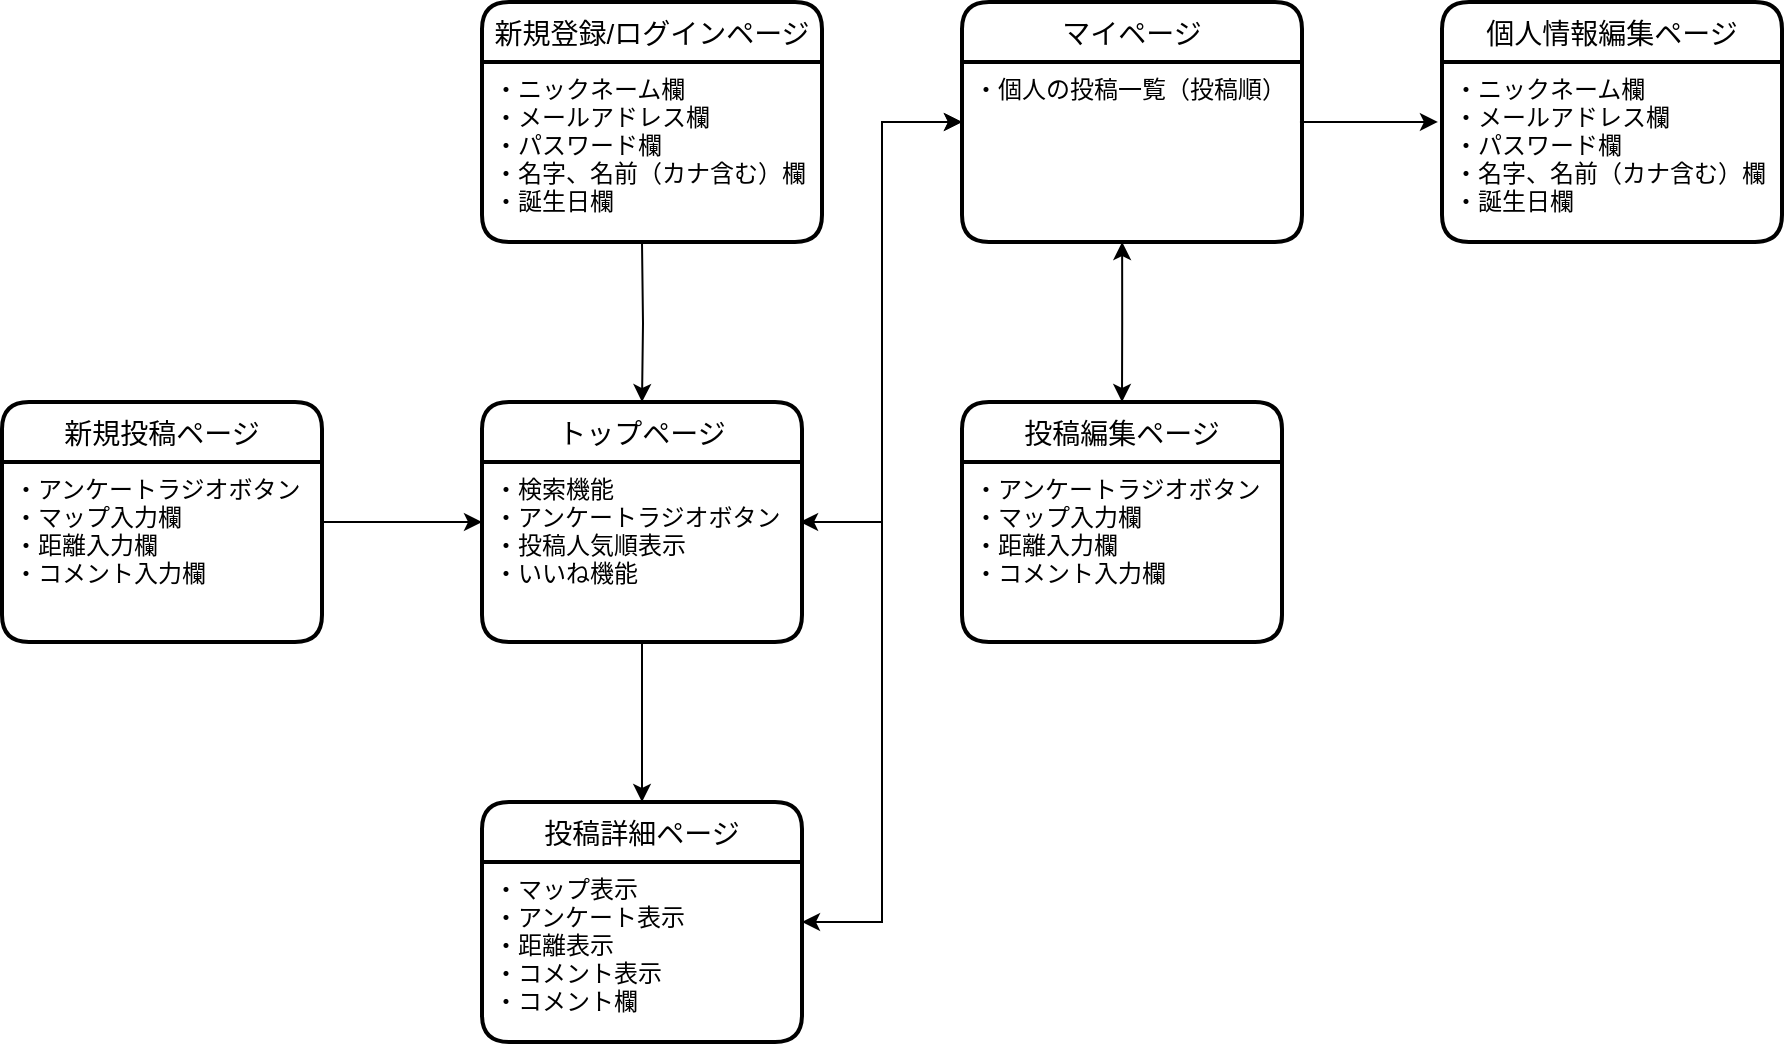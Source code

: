 <mxfile>
    <diagram id="mw03bibbtyBw5qSs5ydJ" name="ページ1">
        <mxGraphModel dx="383" dy="561" grid="1" gridSize="10" guides="1" tooltips="1" connect="1" arrows="1" fold="1" page="1" pageScale="1" pageWidth="1169" pageHeight="827" math="0" shadow="0">
            <root>
                <mxCell id="0"/>
                <mxCell id="1" parent="0"/>
                <mxCell id="3" value="トップページ" style="swimlane;childLayout=stackLayout;horizontal=1;startSize=30;horizontalStack=0;rounded=1;fontSize=14;fontStyle=0;strokeWidth=2;resizeParent=0;resizeLast=1;shadow=0;dashed=0;align=center;" parent="1" vertex="1">
                    <mxGeometry x="280" y="240" width="160" height="120" as="geometry">
                        <mxRectangle x="280" y="160" width="110" height="30" as="alternateBounds"/>
                    </mxGeometry>
                </mxCell>
                <mxCell id="4" value="・検索機能&#10;・アンケートラジオボタン&#10;・投稿人気順表示&#10;・いいね機能" style="align=left;strokeColor=none;fillColor=none;spacingLeft=4;fontSize=12;verticalAlign=top;resizable=0;rotatable=0;part=1;" parent="3" vertex="1">
                    <mxGeometry y="30" width="160" height="90" as="geometry"/>
                </mxCell>
                <mxCell id="7" style="edgeStyle=orthogonalEdgeStyle;rounded=0;orthogonalLoop=1;jettySize=auto;html=1;entryX=0;entryY=0.5;entryDx=0;entryDy=0;" parent="1" source="5" target="3" edge="1">
                    <mxGeometry relative="1" as="geometry"/>
                </mxCell>
                <mxCell id="5" value="新規投稿ページ" style="swimlane;childLayout=stackLayout;horizontal=1;startSize=30;horizontalStack=0;rounded=1;fontSize=14;fontStyle=0;strokeWidth=2;resizeParent=0;resizeLast=1;shadow=0;dashed=0;align=center;" parent="1" vertex="1">
                    <mxGeometry x="40" y="240" width="160" height="120" as="geometry">
                        <mxRectangle x="40" y="160" width="130" height="30" as="alternateBounds"/>
                    </mxGeometry>
                </mxCell>
                <mxCell id="6" value="・アンケートラジオボタン&#10;・マップ入力欄&#10;・距離入力欄&#10;・コメント入力欄" style="align=left;strokeColor=none;fillColor=none;spacingLeft=4;fontSize=12;verticalAlign=top;resizable=0;rotatable=0;part=1;" parent="5" vertex="1">
                    <mxGeometry y="30" width="160" height="90" as="geometry"/>
                </mxCell>
                <mxCell id="8" value="マイページ" style="swimlane;childLayout=stackLayout;horizontal=1;startSize=30;horizontalStack=0;rounded=1;fontSize=14;fontStyle=0;strokeWidth=2;resizeParent=0;resizeLast=1;shadow=0;dashed=0;align=center;" parent="1" vertex="1">
                    <mxGeometry x="520" y="40" width="170" height="120" as="geometry"/>
                </mxCell>
                <mxCell id="9" value="・個人の投稿一覧（投稿順）" style="align=left;strokeColor=none;fillColor=none;spacingLeft=4;fontSize=12;verticalAlign=top;resizable=0;rotatable=0;part=1;" parent="8" vertex="1">
                    <mxGeometry y="30" width="170" height="90" as="geometry"/>
                </mxCell>
                <mxCell id="10" style="edgeStyle=orthogonalEdgeStyle;rounded=0;orthogonalLoop=1;jettySize=auto;html=1;entryX=0.5;entryY=0;entryDx=0;entryDy=0;" parent="1" target="3" edge="1">
                    <mxGeometry relative="1" as="geometry">
                        <mxPoint x="360" y="160" as="sourcePoint"/>
                    </mxGeometry>
                </mxCell>
                <mxCell id="11" value="新規登録/ログインページ" style="swimlane;childLayout=stackLayout;horizontal=1;startSize=30;horizontalStack=0;rounded=1;fontSize=14;fontStyle=0;strokeWidth=2;resizeParent=0;resizeLast=1;shadow=0;dashed=0;align=center;" parent="1" vertex="1">
                    <mxGeometry x="280" y="40" width="170" height="120" as="geometry">
                        <mxRectangle x="40" y="40" width="190" height="30" as="alternateBounds"/>
                    </mxGeometry>
                </mxCell>
                <mxCell id="12" value="・ニックネーム欄&#10;・メールアドレス欄&#10;・パスワード欄&#10;・名字、名前（カナ含む）欄&#10;・誕生日欄" style="align=left;strokeColor=none;fillColor=none;spacingLeft=4;fontSize=12;verticalAlign=top;resizable=0;rotatable=0;part=1;" parent="11" vertex="1">
                    <mxGeometry y="30" width="170" height="90" as="geometry"/>
                </mxCell>
                <mxCell id="13" value="投稿編集ページ" style="swimlane;childLayout=stackLayout;horizontal=1;startSize=30;horizontalStack=0;rounded=1;fontSize=14;fontStyle=0;strokeWidth=2;resizeParent=0;resizeLast=1;shadow=0;dashed=0;align=center;" parent="1" vertex="1">
                    <mxGeometry x="520" y="240" width="160" height="120" as="geometry">
                        <mxRectangle x="40" y="160" width="130" height="30" as="alternateBounds"/>
                    </mxGeometry>
                </mxCell>
                <mxCell id="14" value="・アンケートラジオボタン&#10;・マップ入力欄&#10;・距離入力欄&#10;・コメント入力欄" style="align=left;strokeColor=none;fillColor=none;spacingLeft=4;fontSize=12;verticalAlign=top;resizable=0;rotatable=0;part=1;" parent="13" vertex="1">
                    <mxGeometry y="30" width="160" height="90" as="geometry"/>
                </mxCell>
                <mxCell id="15" style="edgeStyle=orthogonalEdgeStyle;rounded=0;orthogonalLoop=1;jettySize=auto;html=1;entryX=0;entryY=0.333;entryDx=0;entryDy=0;entryPerimeter=0;exitX=0.994;exitY=0.333;exitDx=0;exitDy=0;exitPerimeter=0;startArrow=classic;startFill=1;" parent="1" source="4" target="9" edge="1">
                    <mxGeometry relative="1" as="geometry"/>
                </mxCell>
                <mxCell id="23" style="edgeStyle=orthogonalEdgeStyle;rounded=0;orthogonalLoop=1;jettySize=auto;html=1;entryX=0;entryY=0.5;entryDx=0;entryDy=0;startArrow=classic;startFill=1;" parent="1" source="16" target="8" edge="1">
                    <mxGeometry relative="1" as="geometry"/>
                </mxCell>
                <mxCell id="16" value="投稿詳細ページ" style="swimlane;childLayout=stackLayout;horizontal=1;startSize=30;horizontalStack=0;rounded=1;fontSize=14;fontStyle=0;strokeWidth=2;resizeParent=0;resizeLast=1;shadow=0;dashed=0;align=center;" parent="1" vertex="1">
                    <mxGeometry x="280" y="440" width="160" height="120" as="geometry"/>
                </mxCell>
                <mxCell id="17" value="・マップ表示&#10;・アンケート表示&#10;・距離表示&#10;・コメント表示&#10;・コメント欄" style="align=left;strokeColor=none;fillColor=none;spacingLeft=4;fontSize=12;verticalAlign=top;resizable=0;rotatable=0;part=1;" parent="16" vertex="1">
                    <mxGeometry y="30" width="160" height="90" as="geometry"/>
                </mxCell>
                <mxCell id="18" style="edgeStyle=orthogonalEdgeStyle;rounded=0;orthogonalLoop=1;jettySize=auto;html=1;exitX=0.5;exitY=1;exitDx=0;exitDy=0;entryX=0.5;entryY=0;entryDx=0;entryDy=0;" parent="1" source="4" target="16" edge="1">
                    <mxGeometry relative="1" as="geometry"/>
                </mxCell>
                <mxCell id="19" value="個人情報編集ページ" style="swimlane;childLayout=stackLayout;horizontal=1;startSize=30;horizontalStack=0;rounded=1;fontSize=14;fontStyle=0;strokeWidth=2;resizeParent=0;resizeLast=1;shadow=0;dashed=0;align=center;" parent="1" vertex="1">
                    <mxGeometry x="760" y="40" width="170" height="120" as="geometry"/>
                </mxCell>
                <mxCell id="20" value="・ニックネーム欄&#10;・メールアドレス欄&#10;・パスワード欄&#10;・名字、名前（カナ含む）欄&#10;・誕生日欄" style="align=left;strokeColor=none;fillColor=none;spacingLeft=4;fontSize=12;verticalAlign=top;resizable=0;rotatable=0;part=1;" parent="19" vertex="1">
                    <mxGeometry y="30" width="170" height="90" as="geometry"/>
                </mxCell>
                <mxCell id="21" style="edgeStyle=orthogonalEdgeStyle;rounded=0;orthogonalLoop=1;jettySize=auto;html=1;entryX=-0.012;entryY=0.333;entryDx=0;entryDy=0;entryPerimeter=0;exitX=0.994;exitY=0.333;exitDx=0;exitDy=0;exitPerimeter=0;" parent="1" source="9" target="20" edge="1">
                    <mxGeometry relative="1" as="geometry"/>
                </mxCell>
                <mxCell id="22" style="edgeStyle=orthogonalEdgeStyle;rounded=0;orthogonalLoop=1;jettySize=auto;html=1;startArrow=classic;startFill=1;exitX=0.471;exitY=1;exitDx=0;exitDy=0;exitPerimeter=0;" parent="1" source="9" target="13" edge="1">
                    <mxGeometry relative="1" as="geometry"/>
                </mxCell>
            </root>
        </mxGraphModel>
    </diagram>
</mxfile>
